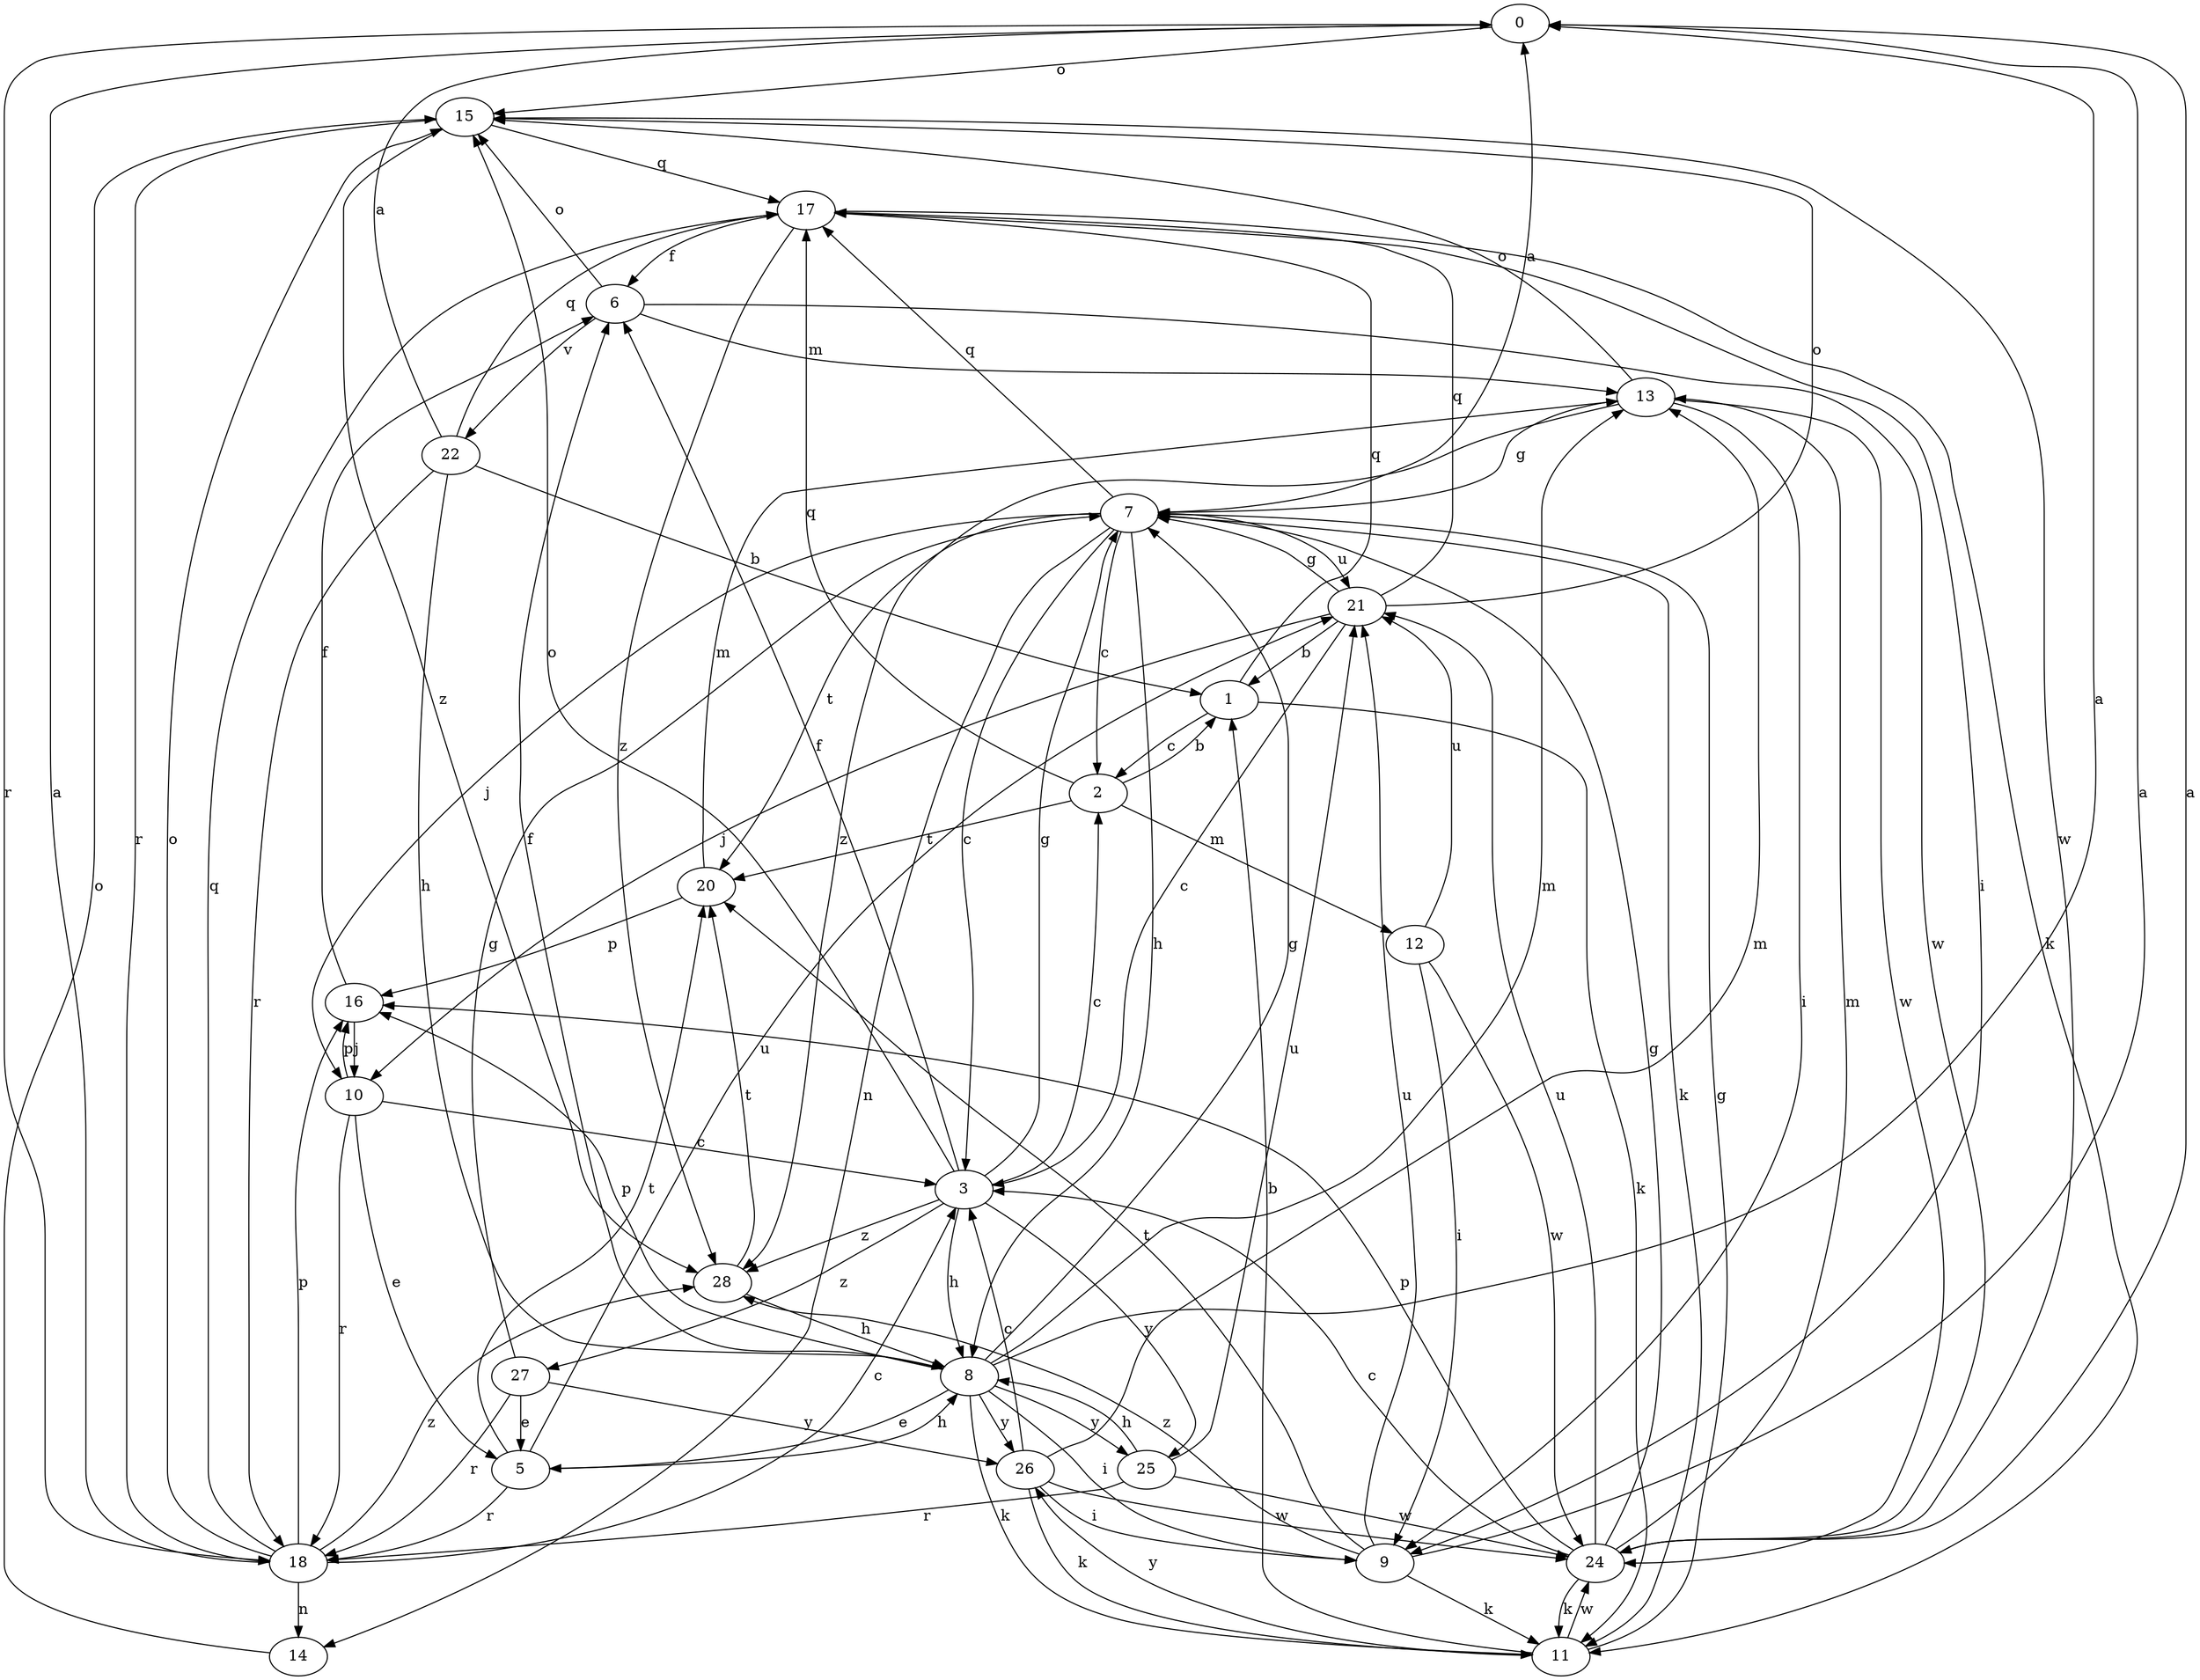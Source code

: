 strict digraph  {
0;
1;
2;
3;
5;
6;
7;
8;
9;
10;
11;
12;
13;
14;
15;
16;
17;
18;
20;
21;
22;
24;
25;
26;
27;
28;
0 -> 15  [label=o];
0 -> 18  [label=r];
1 -> 2  [label=c];
1 -> 11  [label=k];
1 -> 17  [label=q];
2 -> 1  [label=b];
2 -> 12  [label=m];
2 -> 17  [label=q];
2 -> 20  [label=t];
3 -> 2  [label=c];
3 -> 6  [label=f];
3 -> 7  [label=g];
3 -> 8  [label=h];
3 -> 15  [label=o];
3 -> 25  [label=y];
3 -> 27  [label=z];
3 -> 28  [label=z];
5 -> 8  [label=h];
5 -> 18  [label=r];
5 -> 20  [label=t];
5 -> 21  [label=u];
6 -> 13  [label=m];
6 -> 15  [label=o];
6 -> 22  [label=v];
6 -> 24  [label=w];
7 -> 0  [label=a];
7 -> 2  [label=c];
7 -> 3  [label=c];
7 -> 8  [label=h];
7 -> 10  [label=j];
7 -> 11  [label=k];
7 -> 14  [label=n];
7 -> 17  [label=q];
7 -> 20  [label=t];
7 -> 21  [label=u];
8 -> 0  [label=a];
8 -> 5  [label=e];
8 -> 6  [label=f];
8 -> 7  [label=g];
8 -> 9  [label=i];
8 -> 11  [label=k];
8 -> 13  [label=m];
8 -> 16  [label=p];
8 -> 25  [label=y];
8 -> 26  [label=y];
9 -> 0  [label=a];
9 -> 11  [label=k];
9 -> 20  [label=t];
9 -> 21  [label=u];
9 -> 28  [label=z];
10 -> 3  [label=c];
10 -> 5  [label=e];
10 -> 16  [label=p];
10 -> 18  [label=r];
11 -> 1  [label=b];
11 -> 7  [label=g];
11 -> 24  [label=w];
11 -> 26  [label=y];
12 -> 9  [label=i];
12 -> 21  [label=u];
12 -> 24  [label=w];
13 -> 7  [label=g];
13 -> 9  [label=i];
13 -> 15  [label=o];
13 -> 24  [label=w];
13 -> 28  [label=z];
14 -> 15  [label=o];
15 -> 17  [label=q];
15 -> 18  [label=r];
15 -> 24  [label=w];
15 -> 28  [label=z];
16 -> 6  [label=f];
16 -> 10  [label=j];
17 -> 6  [label=f];
17 -> 9  [label=i];
17 -> 11  [label=k];
17 -> 28  [label=z];
18 -> 0  [label=a];
18 -> 3  [label=c];
18 -> 14  [label=n];
18 -> 15  [label=o];
18 -> 16  [label=p];
18 -> 17  [label=q];
18 -> 28  [label=z];
20 -> 13  [label=m];
20 -> 16  [label=p];
21 -> 1  [label=b];
21 -> 3  [label=c];
21 -> 7  [label=g];
21 -> 10  [label=j];
21 -> 15  [label=o];
21 -> 17  [label=q];
22 -> 0  [label=a];
22 -> 1  [label=b];
22 -> 8  [label=h];
22 -> 17  [label=q];
22 -> 18  [label=r];
24 -> 0  [label=a];
24 -> 3  [label=c];
24 -> 7  [label=g];
24 -> 11  [label=k];
24 -> 13  [label=m];
24 -> 16  [label=p];
24 -> 21  [label=u];
25 -> 8  [label=h];
25 -> 18  [label=r];
25 -> 21  [label=u];
25 -> 24  [label=w];
26 -> 3  [label=c];
26 -> 9  [label=i];
26 -> 11  [label=k];
26 -> 13  [label=m];
26 -> 24  [label=w];
27 -> 5  [label=e];
27 -> 7  [label=g];
27 -> 18  [label=r];
27 -> 26  [label=y];
28 -> 8  [label=h];
28 -> 20  [label=t];
}

